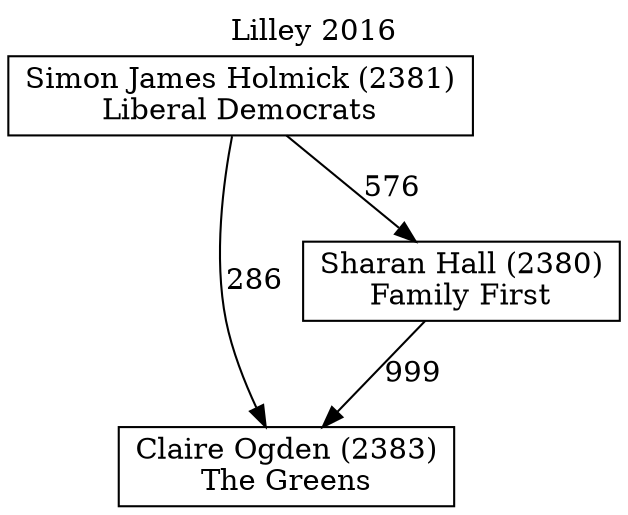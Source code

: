 // House preference flow
digraph "Claire Ogden (2383)_Lilley_2016" {
	graph [label="Lilley 2016" labelloc=t mclimit=10]
	node [shape=box]
	"Claire Ogden (2383)" [label="Claire Ogden (2383)
The Greens"]
	"Sharan Hall (2380)" [label="Sharan Hall (2380)
Family First"]
	"Simon James Holmick (2381)" [label="Simon James Holmick (2381)
Liberal Democrats"]
	"Claire Ogden (2383)" [label="Claire Ogden (2383)
The Greens"]
	"Simon James Holmick (2381)" [label="Simon James Holmick (2381)
Liberal Democrats"]
	"Simon James Holmick (2381)" [label="Simon James Holmick (2381)
Liberal Democrats"]
	"Sharan Hall (2380)" [label="Sharan Hall (2380)
Family First"]
	"Simon James Holmick (2381)" [label="Simon James Holmick (2381)
Liberal Democrats"]
	"Simon James Holmick (2381)" [label="Simon James Holmick (2381)
Liberal Democrats"]
	"Sharan Hall (2380)" -> "Claire Ogden (2383)" [label=999]
	"Simon James Holmick (2381)" -> "Sharan Hall (2380)" [label=576]
	"Simon James Holmick (2381)" -> "Claire Ogden (2383)" [label=286]
}
